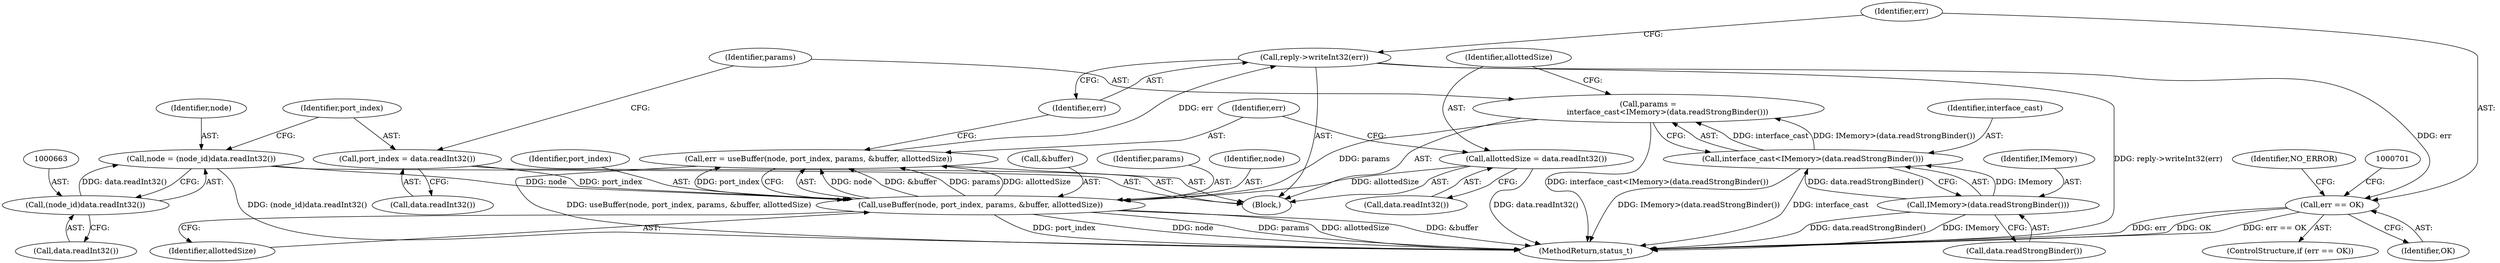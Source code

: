 digraph "0_Android_db829699d3293f254a7387894303451a91278986@API" {
"1000692" [label="(Call,reply->writeInt32(err))"];
"1000683" [label="(Call,err = useBuffer(node, port_index, params, &buffer, allottedSize))"];
"1000685" [label="(Call,useBuffer(node, port_index, params, &buffer, allottedSize))"];
"1000660" [label="(Call,node = (node_id)data.readInt32())"];
"1000662" [label="(Call,(node_id)data.readInt32())"];
"1000666" [label="(Call,port_index = data.readInt32())"];
"1000670" [label="(Call,params =\n                interface_cast<IMemory>(data.readStrongBinder()))"];
"1000672" [label="(Call,interface_cast<IMemory>(data.readStrongBinder()))"];
"1000674" [label="(Call,IMemory>(data.readStrongBinder()))"];
"1000678" [label="(Call,allottedSize = data.readInt32())"];
"1000695" [label="(Call,err == OK)"];
"1001364" [label="(MethodReturn,status_t)"];
"1000695" [label="(Call,err == OK)"];
"1000664" [label="(Call,data.readInt32())"];
"1000667" [label="(Identifier,port_index)"];
"1000683" [label="(Call,err = useBuffer(node, port_index, params, &buffer, allottedSize))"];
"1000666" [label="(Call,port_index = data.readInt32())"];
"1000685" [label="(Call,useBuffer(node, port_index, params, &buffer, allottedSize))"];
"1000672" [label="(Call,interface_cast<IMemory>(data.readStrongBinder()))"];
"1000654" [label="(Block,)"];
"1000696" [label="(Identifier,err)"];
"1000692" [label="(Call,reply->writeInt32(err))"];
"1000661" [label="(Identifier,node)"];
"1000693" [label="(Identifier,err)"];
"1000680" [label="(Call,data.readInt32())"];
"1000686" [label="(Identifier,node)"];
"1000668" [label="(Call,data.readInt32())"];
"1000662" [label="(Call,(node_id)data.readInt32())"];
"1000694" [label="(ControlStructure,if (err == OK))"];
"1000684" [label="(Identifier,err)"];
"1000691" [label="(Identifier,allottedSize)"];
"1000679" [label="(Identifier,allottedSize)"];
"1000687" [label="(Identifier,port_index)"];
"1000675" [label="(Identifier,IMemory)"];
"1000704" [label="(Identifier,NO_ERROR)"];
"1000676" [label="(Call,data.readStrongBinder())"];
"1000670" [label="(Call,params =\n                interface_cast<IMemory>(data.readStrongBinder()))"];
"1000660" [label="(Call,node = (node_id)data.readInt32())"];
"1000671" [label="(Identifier,params)"];
"1000673" [label="(Identifier,interface_cast)"];
"1000697" [label="(Identifier,OK)"];
"1000674" [label="(Call,IMemory>(data.readStrongBinder()))"];
"1000689" [label="(Call,&buffer)"];
"1000678" [label="(Call,allottedSize = data.readInt32())"];
"1000688" [label="(Identifier,params)"];
"1000692" -> "1000654"  [label="AST: "];
"1000692" -> "1000693"  [label="CFG: "];
"1000693" -> "1000692"  [label="AST: "];
"1000696" -> "1000692"  [label="CFG: "];
"1000692" -> "1001364"  [label="DDG: reply->writeInt32(err)"];
"1000683" -> "1000692"  [label="DDG: err"];
"1000692" -> "1000695"  [label="DDG: err"];
"1000683" -> "1000654"  [label="AST: "];
"1000683" -> "1000685"  [label="CFG: "];
"1000684" -> "1000683"  [label="AST: "];
"1000685" -> "1000683"  [label="AST: "];
"1000693" -> "1000683"  [label="CFG: "];
"1000683" -> "1001364"  [label="DDG: useBuffer(node, port_index, params, &buffer, allottedSize)"];
"1000685" -> "1000683"  [label="DDG: node"];
"1000685" -> "1000683"  [label="DDG: &buffer"];
"1000685" -> "1000683"  [label="DDG: params"];
"1000685" -> "1000683"  [label="DDG: allottedSize"];
"1000685" -> "1000683"  [label="DDG: port_index"];
"1000685" -> "1000691"  [label="CFG: "];
"1000686" -> "1000685"  [label="AST: "];
"1000687" -> "1000685"  [label="AST: "];
"1000688" -> "1000685"  [label="AST: "];
"1000689" -> "1000685"  [label="AST: "];
"1000691" -> "1000685"  [label="AST: "];
"1000685" -> "1001364"  [label="DDG: &buffer"];
"1000685" -> "1001364"  [label="DDG: port_index"];
"1000685" -> "1001364"  [label="DDG: node"];
"1000685" -> "1001364"  [label="DDG: params"];
"1000685" -> "1001364"  [label="DDG: allottedSize"];
"1000660" -> "1000685"  [label="DDG: node"];
"1000666" -> "1000685"  [label="DDG: port_index"];
"1000670" -> "1000685"  [label="DDG: params"];
"1000678" -> "1000685"  [label="DDG: allottedSize"];
"1000660" -> "1000654"  [label="AST: "];
"1000660" -> "1000662"  [label="CFG: "];
"1000661" -> "1000660"  [label="AST: "];
"1000662" -> "1000660"  [label="AST: "];
"1000667" -> "1000660"  [label="CFG: "];
"1000660" -> "1001364"  [label="DDG: (node_id)data.readInt32()"];
"1000662" -> "1000660"  [label="DDG: data.readInt32()"];
"1000662" -> "1000664"  [label="CFG: "];
"1000663" -> "1000662"  [label="AST: "];
"1000664" -> "1000662"  [label="AST: "];
"1000666" -> "1000654"  [label="AST: "];
"1000666" -> "1000668"  [label="CFG: "];
"1000667" -> "1000666"  [label="AST: "];
"1000668" -> "1000666"  [label="AST: "];
"1000671" -> "1000666"  [label="CFG: "];
"1000670" -> "1000654"  [label="AST: "];
"1000670" -> "1000672"  [label="CFG: "];
"1000671" -> "1000670"  [label="AST: "];
"1000672" -> "1000670"  [label="AST: "];
"1000679" -> "1000670"  [label="CFG: "];
"1000670" -> "1001364"  [label="DDG: interface_cast<IMemory>(data.readStrongBinder())"];
"1000672" -> "1000670"  [label="DDG: interface_cast"];
"1000672" -> "1000670"  [label="DDG: IMemory>(data.readStrongBinder())"];
"1000672" -> "1000674"  [label="CFG: "];
"1000673" -> "1000672"  [label="AST: "];
"1000674" -> "1000672"  [label="AST: "];
"1000672" -> "1001364"  [label="DDG: IMemory>(data.readStrongBinder())"];
"1000672" -> "1001364"  [label="DDG: interface_cast"];
"1000674" -> "1000672"  [label="DDG: IMemory"];
"1000674" -> "1000672"  [label="DDG: data.readStrongBinder()"];
"1000674" -> "1000676"  [label="CFG: "];
"1000675" -> "1000674"  [label="AST: "];
"1000676" -> "1000674"  [label="AST: "];
"1000674" -> "1001364"  [label="DDG: data.readStrongBinder()"];
"1000674" -> "1001364"  [label="DDG: IMemory"];
"1000678" -> "1000654"  [label="AST: "];
"1000678" -> "1000680"  [label="CFG: "];
"1000679" -> "1000678"  [label="AST: "];
"1000680" -> "1000678"  [label="AST: "];
"1000684" -> "1000678"  [label="CFG: "];
"1000678" -> "1001364"  [label="DDG: data.readInt32()"];
"1000695" -> "1000694"  [label="AST: "];
"1000695" -> "1000697"  [label="CFG: "];
"1000696" -> "1000695"  [label="AST: "];
"1000697" -> "1000695"  [label="AST: "];
"1000701" -> "1000695"  [label="CFG: "];
"1000704" -> "1000695"  [label="CFG: "];
"1000695" -> "1001364"  [label="DDG: err == OK"];
"1000695" -> "1001364"  [label="DDG: err"];
"1000695" -> "1001364"  [label="DDG: OK"];
}
